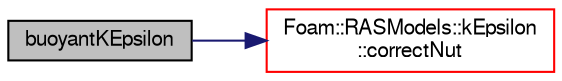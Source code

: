 digraph "buoyantKEpsilon"
{
  bgcolor="transparent";
  edge [fontname="FreeSans",fontsize="10",labelfontname="FreeSans",labelfontsize="10"];
  node [fontname="FreeSans",fontsize="10",shape=record];
  rankdir="LR";
  Node0 [label="buoyantKEpsilon",height=0.2,width=0.4,color="black", fillcolor="grey75", style="filled", fontcolor="black"];
  Node0 -> Node1 [color="midnightblue",fontsize="10",style="solid",fontname="FreeSans"];
  Node1 [label="Foam::RASModels::kEpsilon\l::correctNut",height=0.2,width=0.4,color="red",URL="$a31302.html#aaffe89433f18f1ee4137486e19219448"];
}
